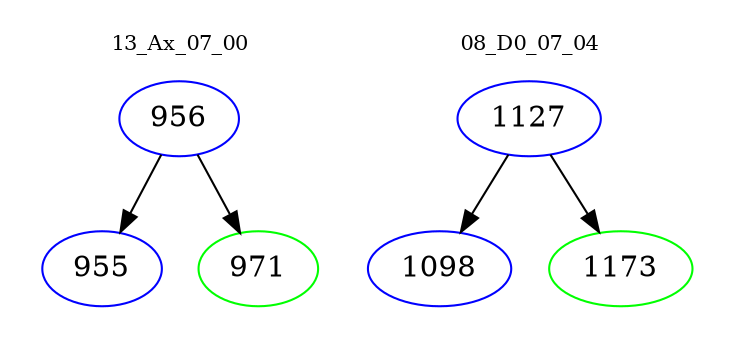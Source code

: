 digraph{
subgraph cluster_0 {
color = white
label = "13_Ax_07_00";
fontsize=10;
T0_956 [label="956", color="blue"]
T0_956 -> T0_955 [color="black"]
T0_955 [label="955", color="blue"]
T0_956 -> T0_971 [color="black"]
T0_971 [label="971", color="green"]
}
subgraph cluster_1 {
color = white
label = "08_D0_07_04";
fontsize=10;
T1_1127 [label="1127", color="blue"]
T1_1127 -> T1_1098 [color="black"]
T1_1098 [label="1098", color="blue"]
T1_1127 -> T1_1173 [color="black"]
T1_1173 [label="1173", color="green"]
}
}

